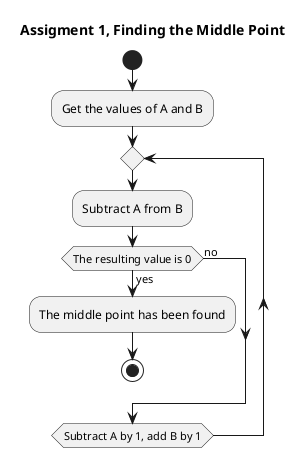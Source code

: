@startuml assignment_1
skinparam linetype ortho
hide empty methods
hide empty fields
hide circle

title Assigment 1, Finding the Middle Point

' class "Get the values of A and B"
' diamond "The resulting value is 0"

' "Get the values of A and B" --> "Subtract A from B"
' "Subtract A from B" --> "The resulting value is 0"
' "The resulting value is 0" --> "The middle point has been found":true
' "The resulting value is 0" --> "Subtract A by 1, add B by 1":false
' "Subtract A by 1, add B by 1" --> "Subtract A from B"

start
:Get the values of A and B;
repeat
    :Subtract A from B;
    if (The resulting value is 0) then (yes)
        :The middle point has been found;
        stop
    else (no)

    endif
repeat while (Subtract A by 1, add B by 1)

@enduml